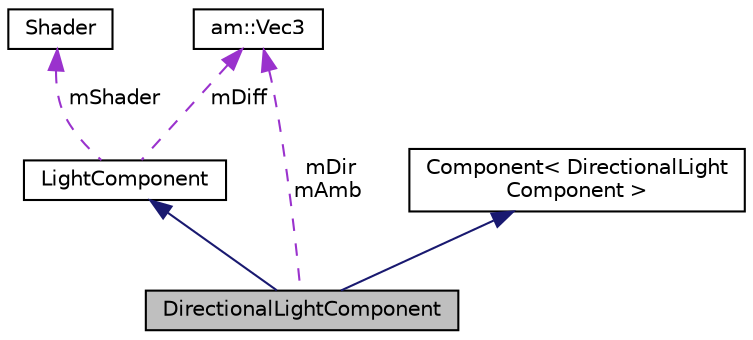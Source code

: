 digraph "DirectionalLightComponent"
{
  edge [fontname="Helvetica",fontsize="10",labelfontname="Helvetica",labelfontsize="10"];
  node [fontname="Helvetica",fontsize="10",shape=record];
  Node3 [label="DirectionalLightComponent",height=0.2,width=0.4,color="black", fillcolor="grey75", style="filled", fontcolor="black"];
  Node4 -> Node3 [dir="back",color="midnightblue",fontsize="10",style="solid",fontname="Helvetica"];
  Node4 [label="LightComponent",height=0.2,width=0.4,color="black", fillcolor="white", style="filled",URL="$struct_light_component.html"];
  Node5 -> Node4 [dir="back",color="darkorchid3",fontsize="10",style="dashed",label=" mShader" ,fontname="Helvetica"];
  Node5 [label="Shader",height=0.2,width=0.4,color="black", fillcolor="white", style="filled",URL="$class_shader.html"];
  Node6 -> Node4 [dir="back",color="darkorchid3",fontsize="10",style="dashed",label=" mDiff" ,fontname="Helvetica"];
  Node6 [label="am::Vec3",height=0.2,width=0.4,color="black", fillcolor="white", style="filled",URL="$structam_1_1_vec3.html"];
  Node7 -> Node3 [dir="back",color="midnightblue",fontsize="10",style="solid",fontname="Helvetica"];
  Node7 [label="Component\< DirectionalLight\lComponent \>",height=0.2,width=0.4,color="black", fillcolor="white", style="filled",URL="$struct_component.html"];
  Node6 -> Node3 [dir="back",color="darkorchid3",fontsize="10",style="dashed",label=" mDir\nmAmb" ,fontname="Helvetica"];
}
